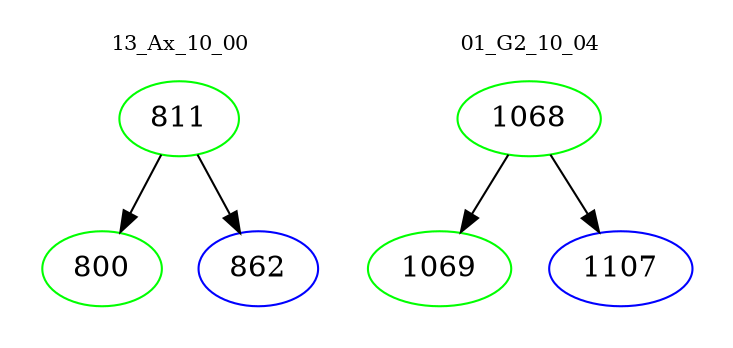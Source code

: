 digraph{
subgraph cluster_0 {
color = white
label = "13_Ax_10_00";
fontsize=10;
T0_811 [label="811", color="green"]
T0_811 -> T0_800 [color="black"]
T0_800 [label="800", color="green"]
T0_811 -> T0_862 [color="black"]
T0_862 [label="862", color="blue"]
}
subgraph cluster_1 {
color = white
label = "01_G2_10_04";
fontsize=10;
T1_1068 [label="1068", color="green"]
T1_1068 -> T1_1069 [color="black"]
T1_1069 [label="1069", color="green"]
T1_1068 -> T1_1107 [color="black"]
T1_1107 [label="1107", color="blue"]
}
}
